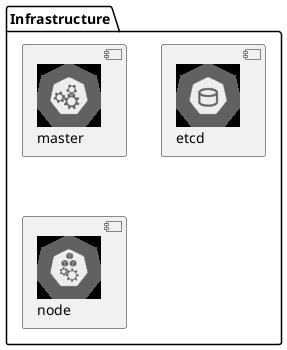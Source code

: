 {
  "sha1": "gk0o8gindjk0tzghc17bvl0fva8y7qj",
  "insertion": {
    "when": "2024-06-01T09:03:07.896Z",
    "url": "https://github.com/michiel/plantuml-kubernetes-sprites",
    "user": "plantuml@gmail.com"
  }
}
@startuml
!include <kubernetes/k8s-sprites-unlabeled-25pct>
package "Infrastructure" {
  component "<$master>\nmaster" as master
  component "<$etcd>\netcd" as etcd
  component "<$node>\nnode" as node
}
@enduml
